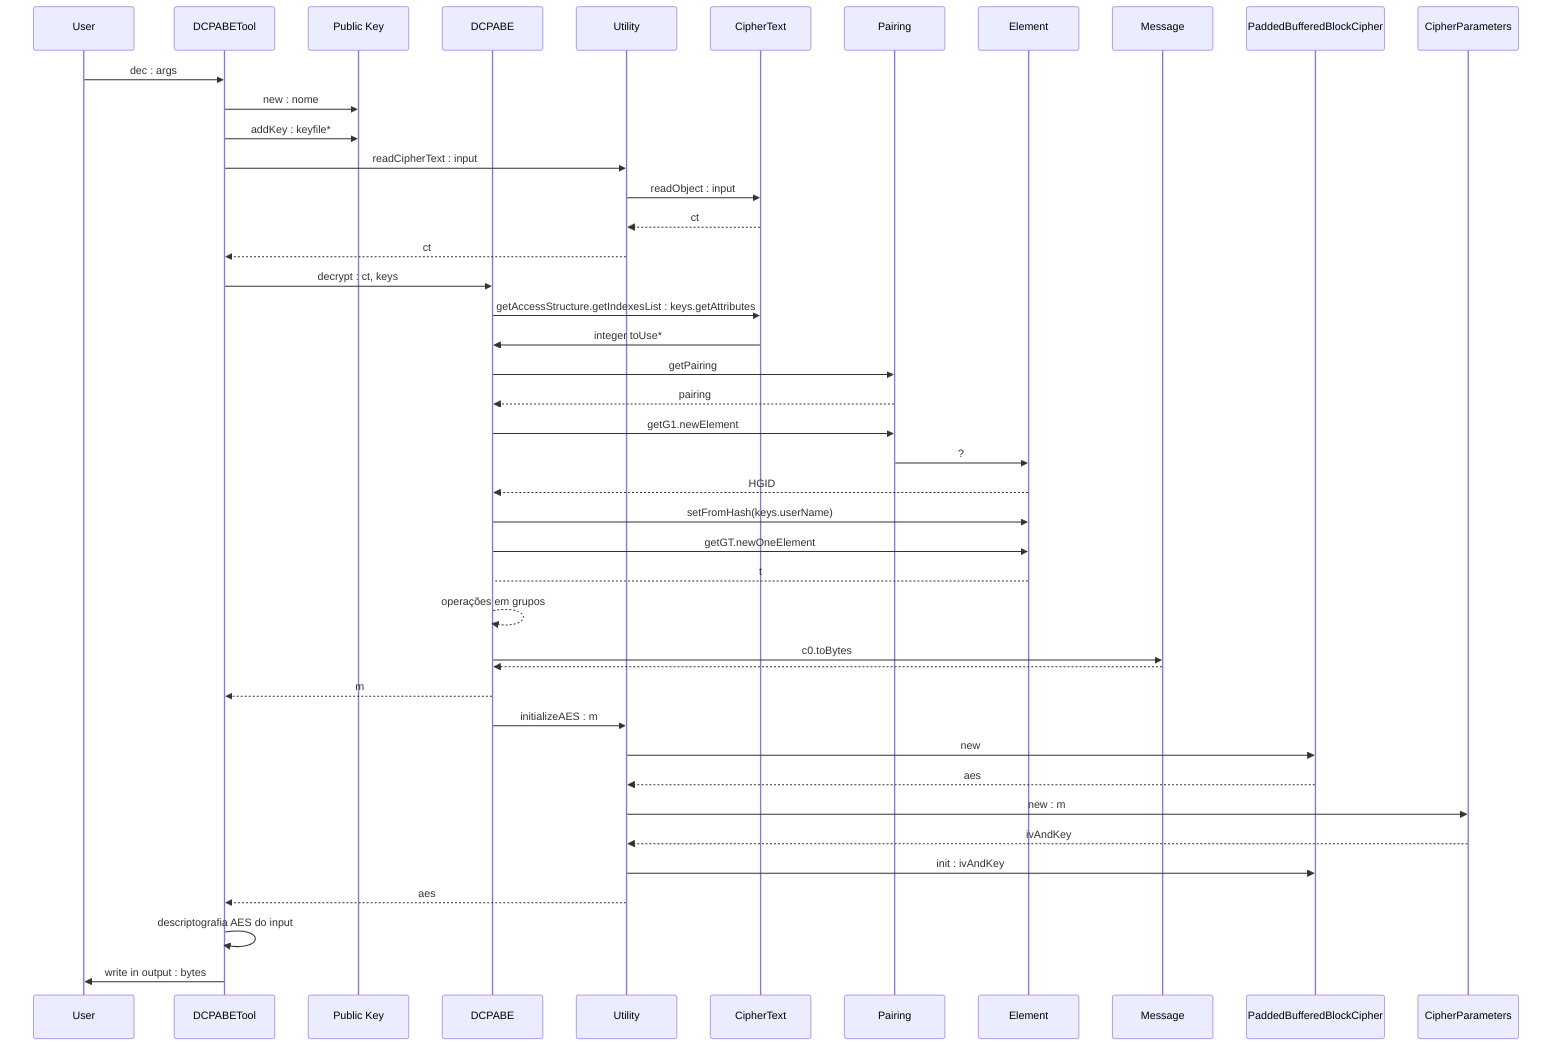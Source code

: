 sequenceDiagram

    participant User
    participant dt as DCPABETool
    participant pk as Public Key
    participant d as DCPABE
    participant u as Utility
    participant c as CipherText    
    participant p as Pairing
    participant e as Element
    participant m as Message
    participant pbbc as PaddedBufferedBlockCipher
    participant cp as CipherParameters

    User ->> dt: dec : args
    dt ->> pk: new : nome
    dt ->> pk: addKey : keyfile*
    dt ->> u:  readCipherText : input
    u ->> c: readObject : input
    c -->> u: ct
    u -->> dt: ct
    dt ->> d: decrypt : ct, keys
    d ->> c: getAccessStructure.getIndexesList : keys.getAttributes
    c ->> d: integer toUse*
    d ->> p: getPairing
    p -->> d: pairing
    d ->> p: getG1.newElement
    p ->> e: ?
    e -->> d:  HGID
    d ->> e: setFromHash(keys.userName)
    d ->> e: getGT.newOneElement
    e --> d: t
    d -->> d: operações em grupos
    d ->> m: c0.toBytes
    m -->> d: 
    d -->> dt: m
    d ->> u: initializeAES : m
    u ->> pbbc: new
    pbbc -->> u: aes
    u ->> cp: new : m
    cp -->> u: ivAndKey
    u ->> pbbc: init : ivAndKey
    u -->> dt: aes
    dt ->> dt: descriptografia AES do input 
    dt ->> User: write in output : bytes